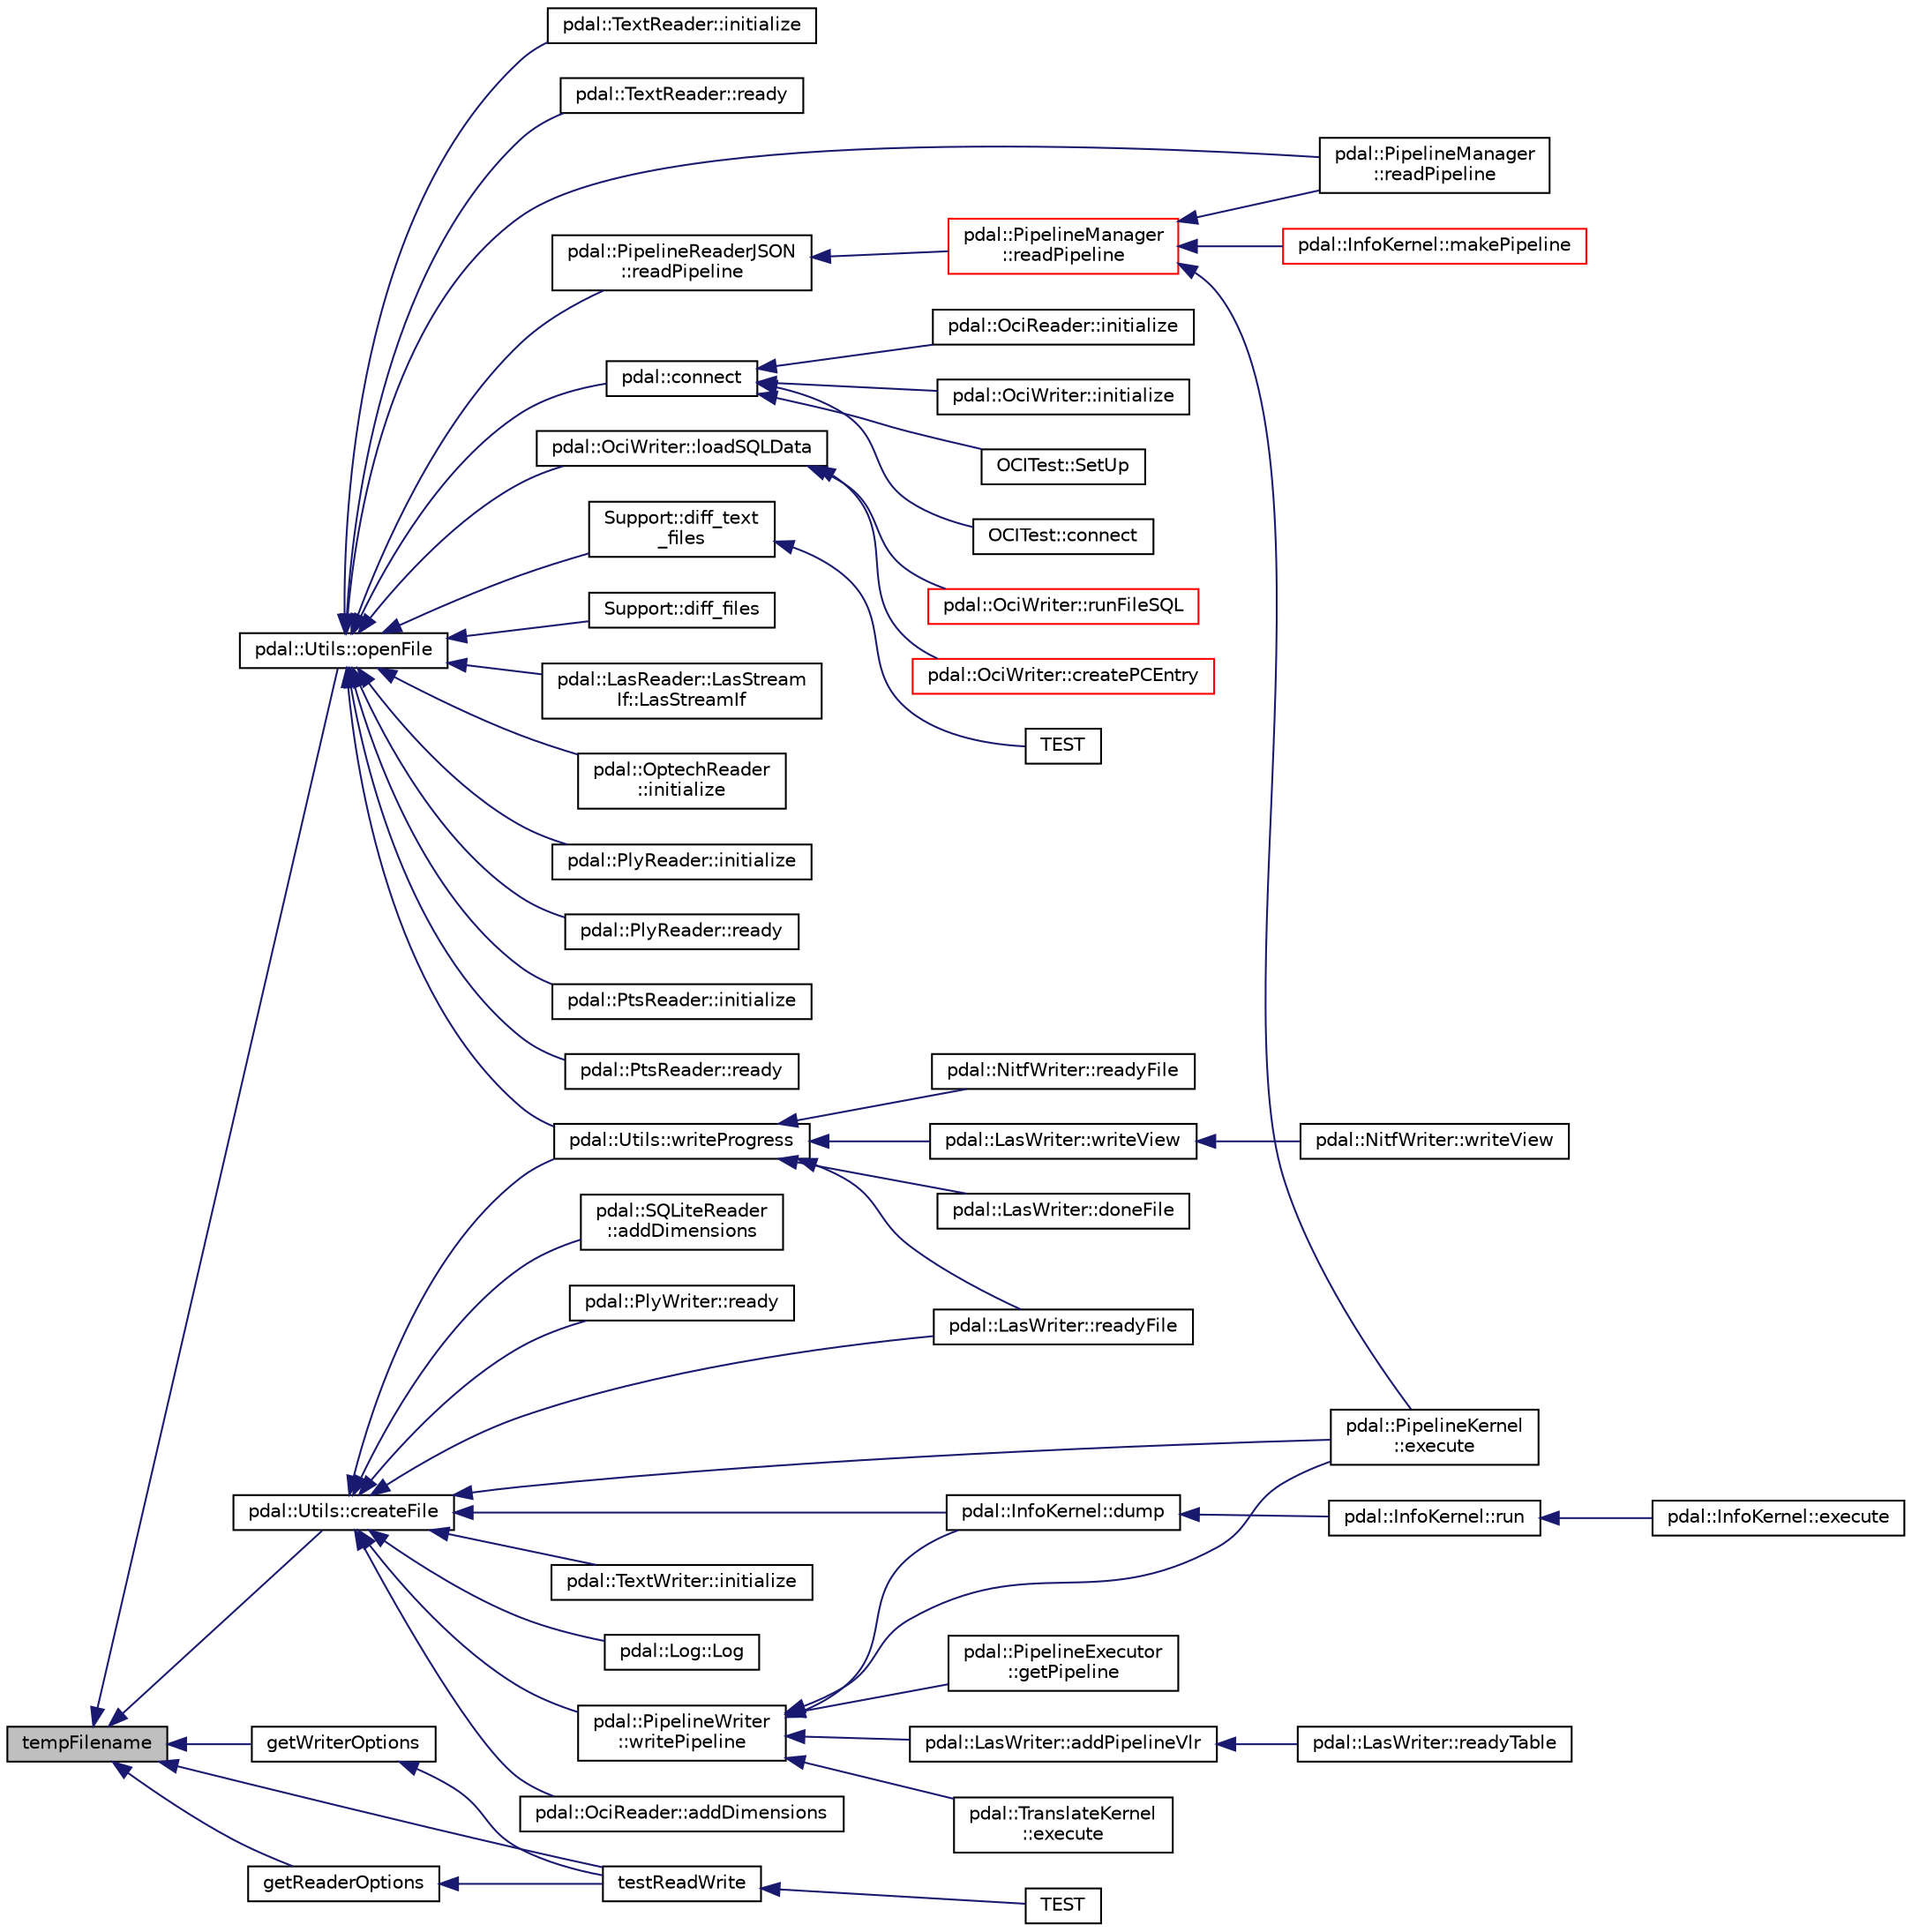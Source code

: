 digraph "tempFilename"
{
  edge [fontname="Helvetica",fontsize="10",labelfontname="Helvetica",labelfontsize="10"];
  node [fontname="Helvetica",fontsize="10",shape=record];
  rankdir="LR";
  Node1 [label="tempFilename",height=0.2,width=0.4,color="black", fillcolor="grey75", style="filled", fontcolor="black"];
  Node1 -> Node2 [dir="back",color="midnightblue",fontsize="10",style="solid",fontname="Helvetica"];
  Node2 [label="pdal::Utils::createFile",height=0.2,width=0.4,color="black", fillcolor="white", style="filled",URL="$namespacepdal_1_1Utils.html#afc186e6df66a9d8e26b8d434d7eb9be5"];
  Node2 -> Node3 [dir="back",color="midnightblue",fontsize="10",style="solid",fontname="Helvetica"];
  Node3 [label="pdal::LasWriter::readyFile",height=0.2,width=0.4,color="black", fillcolor="white", style="filled",URL="$classpdal_1_1LasWriter.html#a4b0ad482eac655fb22cf29717c04c6b3"];
  Node2 -> Node4 [dir="back",color="midnightblue",fontsize="10",style="solid",fontname="Helvetica"];
  Node4 [label="pdal::PlyWriter::ready",height=0.2,width=0.4,color="black", fillcolor="white", style="filled",URL="$classpdal_1_1PlyWriter.html#aa39b57d097ca267a877c12ffbde46900"];
  Node2 -> Node5 [dir="back",color="midnightblue",fontsize="10",style="solid",fontname="Helvetica"];
  Node5 [label="pdal::TextWriter::initialize",height=0.2,width=0.4,color="black", fillcolor="white", style="filled",URL="$classpdal_1_1TextWriter.html#a009ab51d1981eb146cd85ccd8dbed32b"];
  Node2 -> Node6 [dir="back",color="midnightblue",fontsize="10",style="solid",fontname="Helvetica"];
  Node6 [label="pdal::InfoKernel::dump",height=0.2,width=0.4,color="black", fillcolor="white", style="filled",URL="$classpdal_1_1InfoKernel.html#a402cba839f0a07e7d1b5982869ae71c5"];
  Node6 -> Node7 [dir="back",color="midnightblue",fontsize="10",style="solid",fontname="Helvetica"];
  Node7 [label="pdal::InfoKernel::run",height=0.2,width=0.4,color="black", fillcolor="white", style="filled",URL="$classpdal_1_1InfoKernel.html#a507a4fa6aa98127ddc55bb730bcf6a2f"];
  Node7 -> Node8 [dir="back",color="midnightblue",fontsize="10",style="solid",fontname="Helvetica"];
  Node8 [label="pdal::InfoKernel::execute",height=0.2,width=0.4,color="black", fillcolor="white", style="filled",URL="$classpdal_1_1InfoKernel.html#ac8d3f256fa5d844710b25034f4e22eaa"];
  Node2 -> Node9 [dir="back",color="midnightblue",fontsize="10",style="solid",fontname="Helvetica"];
  Node9 [label="pdal::PipelineKernel\l::execute",height=0.2,width=0.4,color="black", fillcolor="white", style="filled",URL="$classpdal_1_1PipelineKernel.html#a0d3bb8f1b2c0af4e3d8af7f61a264d20"];
  Node2 -> Node10 [dir="back",color="midnightblue",fontsize="10",style="solid",fontname="Helvetica"];
  Node10 [label="pdal::Log::Log",height=0.2,width=0.4,color="black", fillcolor="white", style="filled",URL="$classpdal_1_1Log.html#adc3bd1940708c9e4ef2ba97655c5bdba"];
  Node2 -> Node11 [dir="back",color="midnightblue",fontsize="10",style="solid",fontname="Helvetica"];
  Node11 [label="pdal::Utils::writeProgress",height=0.2,width=0.4,color="black", fillcolor="white", style="filled",URL="$namespacepdal_1_1Utils.html#adb7958fecbf7710df7d97a313a57ce39"];
  Node11 -> Node3 [dir="back",color="midnightblue",fontsize="10",style="solid",fontname="Helvetica"];
  Node11 -> Node12 [dir="back",color="midnightblue",fontsize="10",style="solid",fontname="Helvetica"];
  Node12 [label="pdal::LasWriter::writeView",height=0.2,width=0.4,color="black", fillcolor="white", style="filled",URL="$classpdal_1_1LasWriter.html#a91550327b74a35121c29d342c9659578"];
  Node12 -> Node13 [dir="back",color="midnightblue",fontsize="10",style="solid",fontname="Helvetica"];
  Node13 [label="pdal::NitfWriter::writeView",height=0.2,width=0.4,color="black", fillcolor="white", style="filled",URL="$classpdal_1_1NitfWriter.html#a09c8b43a263e077f6361e5eaf3f37063"];
  Node11 -> Node14 [dir="back",color="midnightblue",fontsize="10",style="solid",fontname="Helvetica"];
  Node14 [label="pdal::LasWriter::doneFile",height=0.2,width=0.4,color="black", fillcolor="white", style="filled",URL="$classpdal_1_1LasWriter.html#a8e6cccdc4e5b6cf4ac9361697b4e6f4f"];
  Node11 -> Node15 [dir="back",color="midnightblue",fontsize="10",style="solid",fontname="Helvetica"];
  Node15 [label="pdal::NitfWriter::readyFile",height=0.2,width=0.4,color="black", fillcolor="white", style="filled",URL="$classpdal_1_1NitfWriter.html#a34d932e82c5d6842ca515cc59281021e"];
  Node2 -> Node16 [dir="back",color="midnightblue",fontsize="10",style="solid",fontname="Helvetica"];
  Node16 [label="pdal::PipelineWriter\l::writePipeline",height=0.2,width=0.4,color="black", fillcolor="white", style="filled",URL="$namespacepdal_1_1PipelineWriter.html#ae63bae8c6ef7bc4260f70d19bf9948b7"];
  Node16 -> Node17 [dir="back",color="midnightblue",fontsize="10",style="solid",fontname="Helvetica"];
  Node17 [label="pdal::LasWriter::addPipelineVlr",height=0.2,width=0.4,color="black", fillcolor="white", style="filled",URL="$classpdal_1_1LasWriter.html#a84eddaac28c0c4954ebd4226b246ad4b"];
  Node17 -> Node18 [dir="back",color="midnightblue",fontsize="10",style="solid",fontname="Helvetica"];
  Node18 [label="pdal::LasWriter::readyTable",height=0.2,width=0.4,color="black", fillcolor="white", style="filled",URL="$classpdal_1_1LasWriter.html#a2e5b4f04008d3784799d9e4ad029352a"];
  Node16 -> Node6 [dir="back",color="midnightblue",fontsize="10",style="solid",fontname="Helvetica"];
  Node16 -> Node9 [dir="back",color="midnightblue",fontsize="10",style="solid",fontname="Helvetica"];
  Node16 -> Node19 [dir="back",color="midnightblue",fontsize="10",style="solid",fontname="Helvetica"];
  Node19 [label="pdal::TranslateKernel\l::execute",height=0.2,width=0.4,color="black", fillcolor="white", style="filled",URL="$classpdal_1_1TranslateKernel.html#a29dcfe64f27066795c729465ffbef49c"];
  Node16 -> Node20 [dir="back",color="midnightblue",fontsize="10",style="solid",fontname="Helvetica"];
  Node20 [label="pdal::PipelineExecutor\l::getPipeline",height=0.2,width=0.4,color="black", fillcolor="white", style="filled",URL="$classpdal_1_1PipelineExecutor.html#a94890193f8684baddbb15bfc8a08cc4d"];
  Node2 -> Node21 [dir="back",color="midnightblue",fontsize="10",style="solid",fontname="Helvetica"];
  Node21 [label="pdal::OciReader::addDimensions",height=0.2,width=0.4,color="black", fillcolor="white", style="filled",URL="$classpdal_1_1OciReader.html#a4b1be832c15f90d15eb707f5d280ebaf"];
  Node2 -> Node22 [dir="back",color="midnightblue",fontsize="10",style="solid",fontname="Helvetica"];
  Node22 [label="pdal::SQLiteReader\l::addDimensions",height=0.2,width=0.4,color="black", fillcolor="white", style="filled",URL="$classpdal_1_1SQLiteReader.html#a5647aaa7d1f98521743dd1c52bc80c24"];
  Node1 -> Node23 [dir="back",color="midnightblue",fontsize="10",style="solid",fontname="Helvetica"];
  Node23 [label="getReaderOptions",height=0.2,width=0.4,color="black", fillcolor="white", style="filled",URL="$SQLiteTest_8cpp.html#aa53b992824afcc867dfda9a269dc9728"];
  Node23 -> Node24 [dir="back",color="midnightblue",fontsize="10",style="solid",fontname="Helvetica"];
  Node24 [label="testReadWrite",height=0.2,width=0.4,color="black", fillcolor="white", style="filled",URL="$SQLiteTest_8cpp.html#a078fa742eaebb2e9f7c59f04870c810b"];
  Node24 -> Node25 [dir="back",color="midnightblue",fontsize="10",style="solid",fontname="Helvetica"];
  Node25 [label="TEST",height=0.2,width=0.4,color="black", fillcolor="white", style="filled",URL="$SQLiteTest_8cpp.html#ae345a6bfcea0035732b3a47021d1d69e"];
  Node1 -> Node26 [dir="back",color="midnightblue",fontsize="10",style="solid",fontname="Helvetica"];
  Node26 [label="getWriterOptions",height=0.2,width=0.4,color="black", fillcolor="white", style="filled",URL="$SQLiteTest_8cpp.html#a8feb4b20d13fe13ef5039e1eca234610"];
  Node26 -> Node24 [dir="back",color="midnightblue",fontsize="10",style="solid",fontname="Helvetica"];
  Node1 -> Node27 [dir="back",color="midnightblue",fontsize="10",style="solid",fontname="Helvetica"];
  Node27 [label="pdal::Utils::openFile",height=0.2,width=0.4,color="black", fillcolor="white", style="filled",URL="$namespacepdal_1_1Utils.html#ac3322e84f8c5a998a344a5a606c74793"];
  Node27 -> Node28 [dir="back",color="midnightblue",fontsize="10",style="solid",fontname="Helvetica"];
  Node28 [label="pdal::LasReader::LasStream\lIf::LasStreamIf",height=0.2,width=0.4,color="black", fillcolor="white", style="filled",URL="$classpdal_1_1LasReader_1_1LasStreamIf.html#a4db90e9cabc48adea1c4059c58473ec8"];
  Node27 -> Node29 [dir="back",color="midnightblue",fontsize="10",style="solid",fontname="Helvetica"];
  Node29 [label="pdal::OptechReader\l::initialize",height=0.2,width=0.4,color="black", fillcolor="white", style="filled",URL="$classpdal_1_1OptechReader.html#a716e4c0343a3badf409b2ee67ccbf5c1"];
  Node27 -> Node30 [dir="back",color="midnightblue",fontsize="10",style="solid",fontname="Helvetica"];
  Node30 [label="pdal::PlyReader::initialize",height=0.2,width=0.4,color="black", fillcolor="white", style="filled",URL="$classpdal_1_1PlyReader.html#a1502df4ba555d39c66aebabc40b61342"];
  Node27 -> Node31 [dir="back",color="midnightblue",fontsize="10",style="solid",fontname="Helvetica"];
  Node31 [label="pdal::PlyReader::ready",height=0.2,width=0.4,color="black", fillcolor="white", style="filled",URL="$classpdal_1_1PlyReader.html#a25b3be53b5c74d1caa6a6fd76325e89b"];
  Node27 -> Node32 [dir="back",color="midnightblue",fontsize="10",style="solid",fontname="Helvetica"];
  Node32 [label="pdal::PtsReader::initialize",height=0.2,width=0.4,color="black", fillcolor="white", style="filled",URL="$classpdal_1_1PtsReader.html#a331fe78356805cb6beb1085ee09b5bd5"];
  Node27 -> Node33 [dir="back",color="midnightblue",fontsize="10",style="solid",fontname="Helvetica"];
  Node33 [label="pdal::PtsReader::ready",height=0.2,width=0.4,color="black", fillcolor="white", style="filled",URL="$classpdal_1_1PtsReader.html#a8b3b65319cbd5282286f6fde6c4cf565"];
  Node27 -> Node34 [dir="back",color="midnightblue",fontsize="10",style="solid",fontname="Helvetica"];
  Node34 [label="pdal::TextReader::initialize",height=0.2,width=0.4,color="black", fillcolor="white", style="filled",URL="$classpdal_1_1TextReader.html#ab1ac1a1f74565c6773ab1bbe90cde204"];
  Node27 -> Node35 [dir="back",color="midnightblue",fontsize="10",style="solid",fontname="Helvetica"];
  Node35 [label="pdal::TextReader::ready",height=0.2,width=0.4,color="black", fillcolor="white", style="filled",URL="$classpdal_1_1TextReader.html#ae710cfa5c73efab93376ad4d5478aa2e"];
  Node27 -> Node11 [dir="back",color="midnightblue",fontsize="10",style="solid",fontname="Helvetica"];
  Node27 -> Node36 [dir="back",color="midnightblue",fontsize="10",style="solid",fontname="Helvetica"];
  Node36 [label="pdal::PipelineManager\l::readPipeline",height=0.2,width=0.4,color="black", fillcolor="white", style="filled",URL="$classpdal_1_1PipelineManager.html#a558ad797557b8c84a3aacc4a38a31ef0"];
  Node27 -> Node37 [dir="back",color="midnightblue",fontsize="10",style="solid",fontname="Helvetica"];
  Node37 [label="pdal::PipelineReaderJSON\l::readPipeline",height=0.2,width=0.4,color="black", fillcolor="white", style="filled",URL="$classpdal_1_1PipelineReaderJSON.html#a84a02c6838be0ce79beb1f3ad56d90d3"];
  Node37 -> Node38 [dir="back",color="midnightblue",fontsize="10",style="solid",fontname="Helvetica"];
  Node38 [label="pdal::PipelineManager\l::readPipeline",height=0.2,width=0.4,color="red", fillcolor="white", style="filled",URL="$classpdal_1_1PipelineManager.html#ae13910b65bf0d0fce79164630d226aef"];
  Node38 -> Node39 [dir="back",color="midnightblue",fontsize="10",style="solid",fontname="Helvetica"];
  Node39 [label="pdal::InfoKernel::makePipeline",height=0.2,width=0.4,color="red", fillcolor="white", style="filled",URL="$classpdal_1_1InfoKernel.html#a5deb06e4be4b248c9e1257fc7edf7e65"];
  Node38 -> Node9 [dir="back",color="midnightblue",fontsize="10",style="solid",fontname="Helvetica"];
  Node38 -> Node36 [dir="back",color="midnightblue",fontsize="10",style="solid",fontname="Helvetica"];
  Node27 -> Node40 [dir="back",color="midnightblue",fontsize="10",style="solid",fontname="Helvetica"];
  Node40 [label="pdal::connect",height=0.2,width=0.4,color="black", fillcolor="white", style="filled",URL="$namespacepdal.html#a923ba44d8815490512521c355b75c38b"];
  Node40 -> Node41 [dir="back",color="midnightblue",fontsize="10",style="solid",fontname="Helvetica"];
  Node41 [label="pdal::OciReader::initialize",height=0.2,width=0.4,color="black", fillcolor="white", style="filled",URL="$classpdal_1_1OciReader.html#a665cc5d7bbfece9e645f6e33144f4b5e"];
  Node40 -> Node42 [dir="back",color="midnightblue",fontsize="10",style="solid",fontname="Helvetica"];
  Node42 [label="pdal::OciWriter::initialize",height=0.2,width=0.4,color="black", fillcolor="white", style="filled",URL="$classpdal_1_1OciWriter.html#a8ebf0753f0a954a733fa978c05159451"];
  Node40 -> Node43 [dir="back",color="midnightblue",fontsize="10",style="solid",fontname="Helvetica"];
  Node43 [label="OCITest::SetUp",height=0.2,width=0.4,color="black", fillcolor="white", style="filled",URL="$classOCITest.html#acafddbea43025597b6a48a43e8f78fff"];
  Node40 -> Node44 [dir="back",color="midnightblue",fontsize="10",style="solid",fontname="Helvetica"];
  Node44 [label="OCITest::connect",height=0.2,width=0.4,color="black", fillcolor="white", style="filled",URL="$classOCITest.html#a273c0aff205f36f186735781410dc702"];
  Node27 -> Node45 [dir="back",color="midnightblue",fontsize="10",style="solid",fontname="Helvetica"];
  Node45 [label="pdal::OciWriter::loadSQLData",height=0.2,width=0.4,color="black", fillcolor="white", style="filled",URL="$classpdal_1_1OciWriter.html#a7d89ae96811071e045b6cfc091b7bd01"];
  Node45 -> Node46 [dir="back",color="midnightblue",fontsize="10",style="solid",fontname="Helvetica"];
  Node46 [label="pdal::OciWriter::runFileSQL",height=0.2,width=0.4,color="red", fillcolor="white", style="filled",URL="$classpdal_1_1OciWriter.html#a629a673386708bf15044f9c05c2218fd"];
  Node45 -> Node47 [dir="back",color="midnightblue",fontsize="10",style="solid",fontname="Helvetica"];
  Node47 [label="pdal::OciWriter::createPCEntry",height=0.2,width=0.4,color="red", fillcolor="white", style="filled",URL="$classpdal_1_1OciWriter.html#a305cd40729c19754aec8fc7c9d104fdf"];
  Node27 -> Node48 [dir="back",color="midnightblue",fontsize="10",style="solid",fontname="Helvetica"];
  Node48 [label="Support::diff_text\l_files",height=0.2,width=0.4,color="black", fillcolor="white", style="filled",URL="$classSupport.html#a645224b95da1981afe87fc417ca29494"];
  Node48 -> Node49 [dir="back",color="midnightblue",fontsize="10",style="solid",fontname="Helvetica"];
  Node49 [label="TEST",height=0.2,width=0.4,color="black", fillcolor="white", style="filled",URL="$SupportTest_8cpp.html#af0cd917057c2f4b74ce7a6d1466e7bb9"];
  Node27 -> Node50 [dir="back",color="midnightblue",fontsize="10",style="solid",fontname="Helvetica"];
  Node50 [label="Support::diff_files",height=0.2,width=0.4,color="black", fillcolor="white", style="filled",URL="$classSupport.html#a81c874b14add7b8021064e94f62b53c9"];
  Node1 -> Node24 [dir="back",color="midnightblue",fontsize="10",style="solid",fontname="Helvetica"];
}
